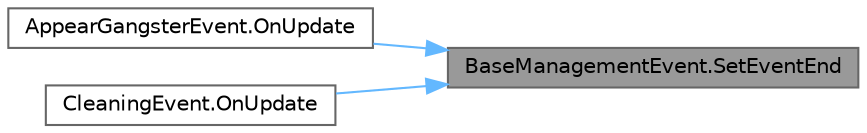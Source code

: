 digraph "BaseManagementEvent.SetEventEnd"
{
 // LATEX_PDF_SIZE
  bgcolor="transparent";
  edge [fontname=Helvetica,fontsize=10,labelfontname=Helvetica,labelfontsize=10];
  node [fontname=Helvetica,fontsize=10,shape=box,height=0.2,width=0.4];
  rankdir="RL";
  Node1 [id="Node000001",label="BaseManagementEvent.SetEventEnd",height=0.2,width=0.4,color="gray40", fillcolor="grey60", style="filled", fontcolor="black",tooltip=" "];
  Node1 -> Node2 [id="edge3_Node000001_Node000002",dir="back",color="steelblue1",style="solid",tooltip=" "];
  Node2 [id="Node000002",label="AppearGangsterEvent.OnUpdate",height=0.2,width=0.4,color="grey40", fillcolor="white", style="filled",URL="$class_appear_gangster_event.html#ae95c1071b17ff176c5dddb27ee800a3c",tooltip=" "];
  Node1 -> Node3 [id="edge4_Node000001_Node000003",dir="back",color="steelblue1",style="solid",tooltip=" "];
  Node3 [id="Node000003",label="CleaningEvent.OnUpdate",height=0.2,width=0.4,color="grey40", fillcolor="white", style="filled",URL="$class_cleaning_event.html#a40348abeffc961c04cb8395df35b8b77",tooltip=" "];
}
